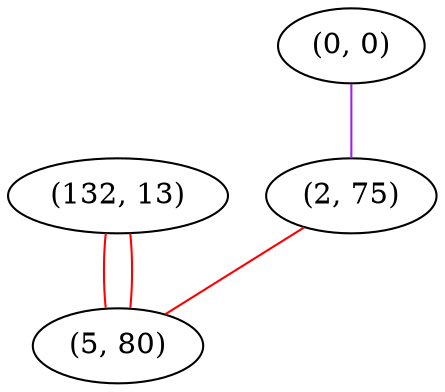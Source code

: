 graph "" {
"(132, 13)";
"(0, 0)";
"(2, 75)";
"(5, 80)";
"(132, 13)" -- "(5, 80)"  [color=red, key=0, weight=1];
"(132, 13)" -- "(5, 80)"  [color=red, key=1, weight=1];
"(0, 0)" -- "(2, 75)"  [color=purple, key=0, weight=4];
"(2, 75)" -- "(5, 80)"  [color=red, key=0, weight=1];
}
